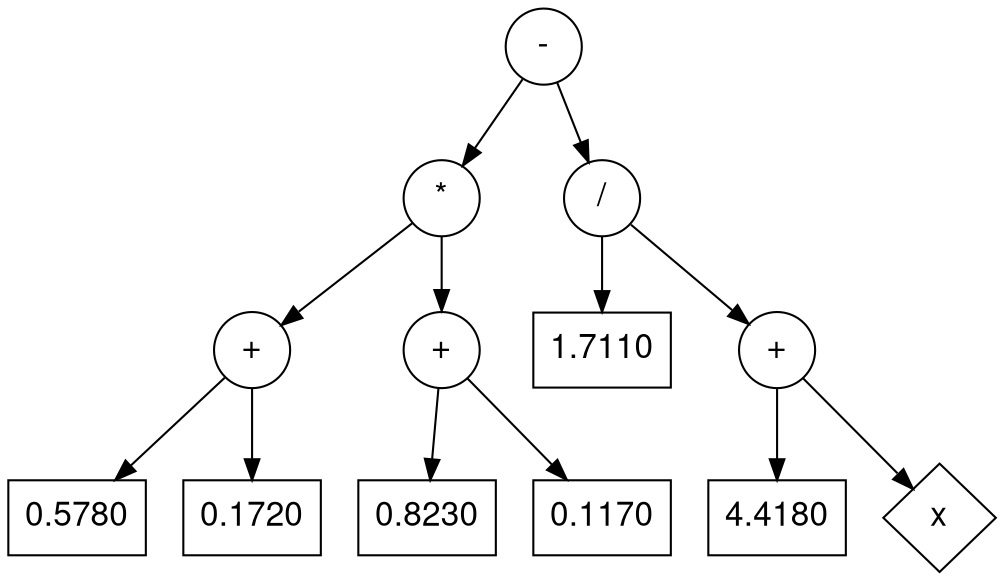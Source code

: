 digraph g {
fontname="Helvetica,Arial,sans-serif"
node [fontname="Helvetica,Arial,sans-serif"]
edge [fontname="Helvetica,Arial,sans-serif"]
node [
	fontsize = "16"
	shape = "ellipse"
];

edge [ ];

"0/0"[
	label = "-"
	shape=circle
];

"0/1"[
	label = "*"
	shape=circle
];

"0/0" -> "0/1"

"128/1"[
	label = "/"
	shape=circle
];

"0/0" -> "128/1"

"0/2"[
	label = "+"
	shape=circle
];

"0/1" -> "0/2"

"64/2"[
	label = "+"
	shape=circle
];

"0/1" -> "64/2"

"0/3"[
	label = "{<f0> 0.5780}"
	shape=record
];

"0/2" -> "0/3"

"32/3"[
	label = "{<f0> 0.1720}"
	shape=record
];

"0/2" -> "32/3"

"64/3"[
	label = "{<f0> 0.8230}"
	shape=record
];

"64/2" -> "64/3"

"96/3"[
	label = "{<f0> 0.1170}"
	shape=record
];

"64/2" -> "96/3"

"128/2"[
	label = "{<f0> 1.7110}"
	shape=record
];

"128/1" -> "128/2"

"192/2"[
	label = "+"
	shape=circle
];

"128/1" -> "192/2"

"192/3"[
	label = "{<f0> 4.4180}"
	shape=record
];

"192/2" -> "192/3"

"224/3"[
	label = "x"
	shape=diamond
];

"192/2" -> "224/3"

}
